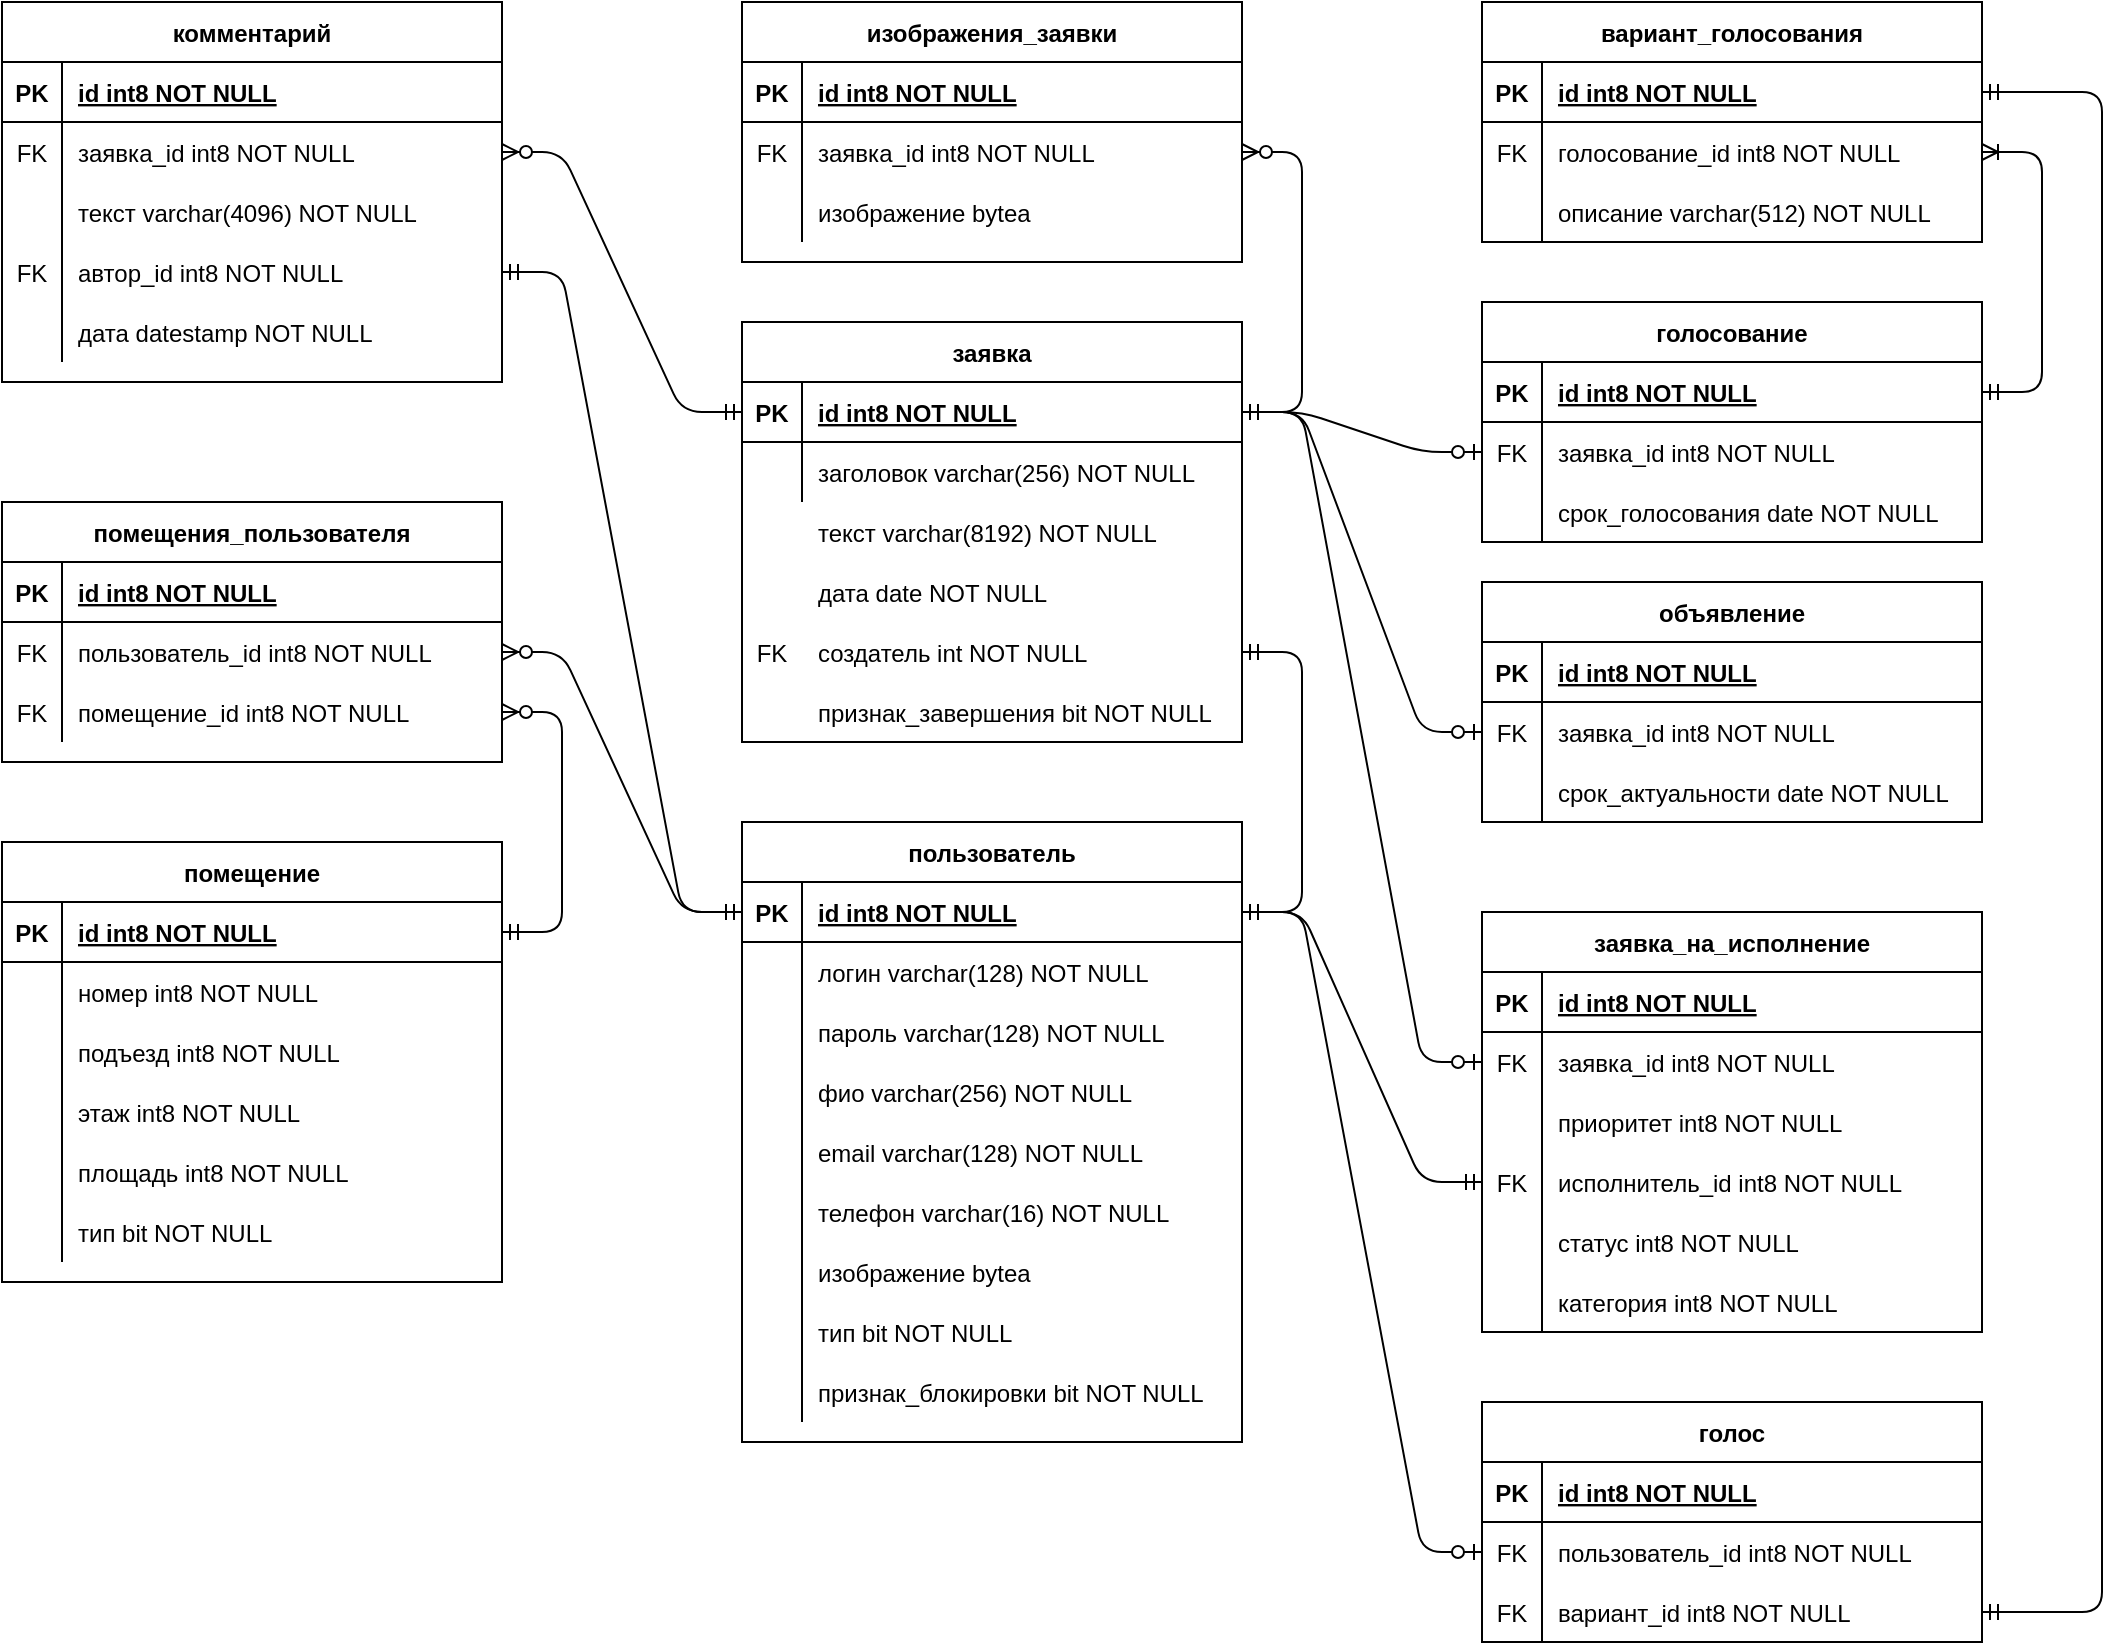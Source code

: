 <mxfile version="15.6.2" type="device"><diagram id="R2lEEEUBdFMjLlhIrx00" name="Page-1"><mxGraphModel dx="2333" dy="767" grid="1" gridSize="10" guides="1" tooltips="1" connect="1" arrows="1" fold="1" page="1" pageScale="1" pageWidth="850" pageHeight="1100" math="0" shadow="0" extFonts="Permanent Marker^https://fonts.googleapis.com/css?family=Permanent+Marker"><root><mxCell id="0"/><mxCell id="1" parent="0"/><mxCell id="8ZTCsH6urxIoF9FmZI5w-26" value="пользователь" style="shape=table;startSize=30;container=1;collapsible=1;childLayout=tableLayout;fixedRows=1;rowLines=0;fontStyle=1;align=center;resizeLast=1;" vertex="1" parent="1"><mxGeometry x="-430" y="450" width="250" height="310" as="geometry"/></mxCell><mxCell id="8ZTCsH6urxIoF9FmZI5w-27" value="" style="shape=partialRectangle;collapsible=0;dropTarget=0;pointerEvents=0;fillColor=none;points=[[0,0.5],[1,0.5]];portConstraint=eastwest;top=0;left=0;right=0;bottom=1;" vertex="1" parent="8ZTCsH6urxIoF9FmZI5w-26"><mxGeometry y="30" width="250" height="30" as="geometry"/></mxCell><mxCell id="8ZTCsH6urxIoF9FmZI5w-28" value="PK" style="shape=partialRectangle;overflow=hidden;connectable=0;fillColor=none;top=0;left=0;bottom=0;right=0;fontStyle=1;" vertex="1" parent="8ZTCsH6urxIoF9FmZI5w-27"><mxGeometry width="30" height="30" as="geometry"><mxRectangle width="30" height="30" as="alternateBounds"/></mxGeometry></mxCell><mxCell id="8ZTCsH6urxIoF9FmZI5w-29" value="id int8 NOT NULL " style="shape=partialRectangle;overflow=hidden;connectable=0;fillColor=none;top=0;left=0;bottom=0;right=0;align=left;spacingLeft=6;fontStyle=5;" vertex="1" parent="8ZTCsH6urxIoF9FmZI5w-27"><mxGeometry x="30" width="220" height="30" as="geometry"><mxRectangle width="220" height="30" as="alternateBounds"/></mxGeometry></mxCell><mxCell id="8ZTCsH6urxIoF9FmZI5w-30" value="" style="shape=partialRectangle;collapsible=0;dropTarget=0;pointerEvents=0;fillColor=none;points=[[0,0.5],[1,0.5]];portConstraint=eastwest;top=0;left=0;right=0;bottom=0;" vertex="1" parent="8ZTCsH6urxIoF9FmZI5w-26"><mxGeometry y="60" width="250" height="30" as="geometry"/></mxCell><mxCell id="8ZTCsH6urxIoF9FmZI5w-31" value="" style="shape=partialRectangle;overflow=hidden;connectable=0;fillColor=none;top=0;left=0;bottom=0;right=0;" vertex="1" parent="8ZTCsH6urxIoF9FmZI5w-30"><mxGeometry width="30" height="30" as="geometry"><mxRectangle width="30" height="30" as="alternateBounds"/></mxGeometry></mxCell><mxCell id="8ZTCsH6urxIoF9FmZI5w-32" value="логин varchar(128) NOT NULL" style="shape=partialRectangle;overflow=hidden;connectable=0;fillColor=none;top=0;left=0;bottom=0;right=0;align=left;spacingLeft=6;" vertex="1" parent="8ZTCsH6urxIoF9FmZI5w-30"><mxGeometry x="30" width="220" height="30" as="geometry"><mxRectangle width="220" height="30" as="alternateBounds"/></mxGeometry></mxCell><mxCell id="8ZTCsH6urxIoF9FmZI5w-114" value="" style="shape=partialRectangle;collapsible=0;dropTarget=0;pointerEvents=0;fillColor=none;points=[[0,0.5],[1,0.5]];portConstraint=eastwest;top=0;left=0;right=0;bottom=0;" vertex="1" parent="8ZTCsH6urxIoF9FmZI5w-26"><mxGeometry y="90" width="250" height="30" as="geometry"/></mxCell><mxCell id="8ZTCsH6urxIoF9FmZI5w-115" value="" style="shape=partialRectangle;overflow=hidden;connectable=0;fillColor=none;top=0;left=0;bottom=0;right=0;" vertex="1" parent="8ZTCsH6urxIoF9FmZI5w-114"><mxGeometry width="30" height="30" as="geometry"><mxRectangle width="30" height="30" as="alternateBounds"/></mxGeometry></mxCell><mxCell id="8ZTCsH6urxIoF9FmZI5w-116" value="пароль varchar(128) NOT NULL" style="shape=partialRectangle;overflow=hidden;connectable=0;fillColor=none;top=0;left=0;bottom=0;right=0;align=left;spacingLeft=6;" vertex="1" parent="8ZTCsH6urxIoF9FmZI5w-114"><mxGeometry x="30" width="220" height="30" as="geometry"><mxRectangle width="220" height="30" as="alternateBounds"/></mxGeometry></mxCell><mxCell id="8ZTCsH6urxIoF9FmZI5w-117" value="" style="shape=partialRectangle;collapsible=0;dropTarget=0;pointerEvents=0;fillColor=none;points=[[0,0.5],[1,0.5]];portConstraint=eastwest;top=0;left=0;right=0;bottom=0;" vertex="1" parent="8ZTCsH6urxIoF9FmZI5w-26"><mxGeometry y="120" width="250" height="30" as="geometry"/></mxCell><mxCell id="8ZTCsH6urxIoF9FmZI5w-118" value="" style="shape=partialRectangle;overflow=hidden;connectable=0;fillColor=none;top=0;left=0;bottom=0;right=0;" vertex="1" parent="8ZTCsH6urxIoF9FmZI5w-117"><mxGeometry width="30" height="30" as="geometry"><mxRectangle width="30" height="30" as="alternateBounds"/></mxGeometry></mxCell><mxCell id="8ZTCsH6urxIoF9FmZI5w-119" value="фио varchar(256) NOT NULL" style="shape=partialRectangle;overflow=hidden;connectable=0;fillColor=none;top=0;left=0;bottom=0;right=0;align=left;spacingLeft=6;" vertex="1" parent="8ZTCsH6urxIoF9FmZI5w-117"><mxGeometry x="30" width="220" height="30" as="geometry"><mxRectangle width="220" height="30" as="alternateBounds"/></mxGeometry></mxCell><mxCell id="8ZTCsH6urxIoF9FmZI5w-120" value="" style="shape=partialRectangle;collapsible=0;dropTarget=0;pointerEvents=0;fillColor=none;points=[[0,0.5],[1,0.5]];portConstraint=eastwest;top=0;left=0;right=0;bottom=0;" vertex="1" parent="8ZTCsH6urxIoF9FmZI5w-26"><mxGeometry y="150" width="250" height="30" as="geometry"/></mxCell><mxCell id="8ZTCsH6urxIoF9FmZI5w-121" value="" style="shape=partialRectangle;overflow=hidden;connectable=0;fillColor=none;top=0;left=0;bottom=0;right=0;" vertex="1" parent="8ZTCsH6urxIoF9FmZI5w-120"><mxGeometry width="30" height="30" as="geometry"><mxRectangle width="30" height="30" as="alternateBounds"/></mxGeometry></mxCell><mxCell id="8ZTCsH6urxIoF9FmZI5w-122" value="email varchar(128) NOT NULL" style="shape=partialRectangle;overflow=hidden;connectable=0;fillColor=none;top=0;left=0;bottom=0;right=0;align=left;spacingLeft=6;" vertex="1" parent="8ZTCsH6urxIoF9FmZI5w-120"><mxGeometry x="30" width="220" height="30" as="geometry"><mxRectangle width="220" height="30" as="alternateBounds"/></mxGeometry></mxCell><mxCell id="8ZTCsH6urxIoF9FmZI5w-123" value="" style="shape=partialRectangle;collapsible=0;dropTarget=0;pointerEvents=0;fillColor=none;points=[[0,0.5],[1,0.5]];portConstraint=eastwest;top=0;left=0;right=0;bottom=0;" vertex="1" parent="8ZTCsH6urxIoF9FmZI5w-26"><mxGeometry y="180" width="250" height="30" as="geometry"/></mxCell><mxCell id="8ZTCsH6urxIoF9FmZI5w-124" value="" style="shape=partialRectangle;overflow=hidden;connectable=0;fillColor=none;top=0;left=0;bottom=0;right=0;" vertex="1" parent="8ZTCsH6urxIoF9FmZI5w-123"><mxGeometry width="30" height="30" as="geometry"><mxRectangle width="30" height="30" as="alternateBounds"/></mxGeometry></mxCell><mxCell id="8ZTCsH6urxIoF9FmZI5w-125" value="телефон varchar(16) NOT NULL" style="shape=partialRectangle;overflow=hidden;connectable=0;fillColor=none;top=0;left=0;bottom=0;right=0;align=left;spacingLeft=6;" vertex="1" parent="8ZTCsH6urxIoF9FmZI5w-123"><mxGeometry x="30" width="220" height="30" as="geometry"><mxRectangle width="220" height="30" as="alternateBounds"/></mxGeometry></mxCell><mxCell id="8ZTCsH6urxIoF9FmZI5w-126" value="" style="shape=partialRectangle;collapsible=0;dropTarget=0;pointerEvents=0;fillColor=none;points=[[0,0.5],[1,0.5]];portConstraint=eastwest;top=0;left=0;right=0;bottom=0;" vertex="1" parent="8ZTCsH6urxIoF9FmZI5w-26"><mxGeometry y="210" width="250" height="30" as="geometry"/></mxCell><mxCell id="8ZTCsH6urxIoF9FmZI5w-127" value="" style="shape=partialRectangle;overflow=hidden;connectable=0;fillColor=none;top=0;left=0;bottom=0;right=0;" vertex="1" parent="8ZTCsH6urxIoF9FmZI5w-126"><mxGeometry width="30" height="30" as="geometry"><mxRectangle width="30" height="30" as="alternateBounds"/></mxGeometry></mxCell><mxCell id="8ZTCsH6urxIoF9FmZI5w-128" value="изображение bytea" style="shape=partialRectangle;overflow=hidden;connectable=0;fillColor=none;top=0;left=0;bottom=0;right=0;align=left;spacingLeft=6;" vertex="1" parent="8ZTCsH6urxIoF9FmZI5w-126"><mxGeometry x="30" width="220" height="30" as="geometry"><mxRectangle width="220" height="30" as="alternateBounds"/></mxGeometry></mxCell><mxCell id="8ZTCsH6urxIoF9FmZI5w-129" value="" style="shape=partialRectangle;collapsible=0;dropTarget=0;pointerEvents=0;fillColor=none;points=[[0,0.5],[1,0.5]];portConstraint=eastwest;top=0;left=0;right=0;bottom=0;" vertex="1" parent="8ZTCsH6urxIoF9FmZI5w-26"><mxGeometry y="240" width="250" height="30" as="geometry"/></mxCell><mxCell id="8ZTCsH6urxIoF9FmZI5w-130" value="" style="shape=partialRectangle;overflow=hidden;connectable=0;fillColor=none;top=0;left=0;bottom=0;right=0;" vertex="1" parent="8ZTCsH6urxIoF9FmZI5w-129"><mxGeometry width="30" height="30" as="geometry"><mxRectangle width="30" height="30" as="alternateBounds"/></mxGeometry></mxCell><mxCell id="8ZTCsH6urxIoF9FmZI5w-131" value="тип bit NOT NULL" style="shape=partialRectangle;overflow=hidden;connectable=0;fillColor=none;top=0;left=0;bottom=0;right=0;align=left;spacingLeft=6;" vertex="1" parent="8ZTCsH6urxIoF9FmZI5w-129"><mxGeometry x="30" width="220" height="30" as="geometry"><mxRectangle width="220" height="30" as="alternateBounds"/></mxGeometry></mxCell><mxCell id="8ZTCsH6urxIoF9FmZI5w-132" value="" style="shape=partialRectangle;collapsible=0;dropTarget=0;pointerEvents=0;fillColor=none;points=[[0,0.5],[1,0.5]];portConstraint=eastwest;top=0;left=0;right=0;bottom=0;" vertex="1" parent="8ZTCsH6urxIoF9FmZI5w-26"><mxGeometry y="270" width="250" height="30" as="geometry"/></mxCell><mxCell id="8ZTCsH6urxIoF9FmZI5w-133" value="" style="shape=partialRectangle;overflow=hidden;connectable=0;fillColor=none;top=0;left=0;bottom=0;right=0;" vertex="1" parent="8ZTCsH6urxIoF9FmZI5w-132"><mxGeometry width="30" height="30" as="geometry"><mxRectangle width="30" height="30" as="alternateBounds"/></mxGeometry></mxCell><mxCell id="8ZTCsH6urxIoF9FmZI5w-134" value="признак_блокировки bit NOT NULL" style="shape=partialRectangle;overflow=hidden;connectable=0;fillColor=none;top=0;left=0;bottom=0;right=0;align=left;spacingLeft=6;" vertex="1" parent="8ZTCsH6urxIoF9FmZI5w-132"><mxGeometry x="30" width="220" height="30" as="geometry"><mxRectangle width="220" height="30" as="alternateBounds"/></mxGeometry></mxCell><mxCell id="8ZTCsH6urxIoF9FmZI5w-68" value="помещение" style="shape=table;startSize=30;container=1;collapsible=1;childLayout=tableLayout;fixedRows=1;rowLines=0;fontStyle=1;align=center;resizeLast=1;" vertex="1" parent="1"><mxGeometry x="-800" y="460" width="250" height="220" as="geometry"/></mxCell><mxCell id="8ZTCsH6urxIoF9FmZI5w-69" value="" style="shape=partialRectangle;collapsible=0;dropTarget=0;pointerEvents=0;fillColor=none;points=[[0,0.5],[1,0.5]];portConstraint=eastwest;top=0;left=0;right=0;bottom=1;" vertex="1" parent="8ZTCsH6urxIoF9FmZI5w-68"><mxGeometry y="30" width="250" height="30" as="geometry"/></mxCell><mxCell id="8ZTCsH6urxIoF9FmZI5w-70" value="PK" style="shape=partialRectangle;overflow=hidden;connectable=0;fillColor=none;top=0;left=0;bottom=0;right=0;fontStyle=1;" vertex="1" parent="8ZTCsH6urxIoF9FmZI5w-69"><mxGeometry width="30" height="30" as="geometry"><mxRectangle width="30" height="30" as="alternateBounds"/></mxGeometry></mxCell><mxCell id="8ZTCsH6urxIoF9FmZI5w-71" value="id int8 NOT NULL " style="shape=partialRectangle;overflow=hidden;connectable=0;fillColor=none;top=0;left=0;bottom=0;right=0;align=left;spacingLeft=6;fontStyle=5;" vertex="1" parent="8ZTCsH6urxIoF9FmZI5w-69"><mxGeometry x="30" width="220" height="30" as="geometry"><mxRectangle width="220" height="30" as="alternateBounds"/></mxGeometry></mxCell><mxCell id="8ZTCsH6urxIoF9FmZI5w-155" value="" style="shape=partialRectangle;collapsible=0;dropTarget=0;pointerEvents=0;fillColor=none;points=[[0,0.5],[1,0.5]];portConstraint=eastwest;top=0;left=0;right=0;bottom=0;" vertex="1" parent="8ZTCsH6urxIoF9FmZI5w-68"><mxGeometry y="60" width="250" height="30" as="geometry"/></mxCell><mxCell id="8ZTCsH6urxIoF9FmZI5w-156" value="" style="shape=partialRectangle;overflow=hidden;connectable=0;fillColor=none;top=0;left=0;bottom=0;right=0;" vertex="1" parent="8ZTCsH6urxIoF9FmZI5w-155"><mxGeometry width="30" height="30" as="geometry"><mxRectangle width="30" height="30" as="alternateBounds"/></mxGeometry></mxCell><mxCell id="8ZTCsH6urxIoF9FmZI5w-157" value="номер int8 NOT NULL" style="shape=partialRectangle;overflow=hidden;connectable=0;fillColor=none;top=0;left=0;bottom=0;right=0;align=left;spacingLeft=6;" vertex="1" parent="8ZTCsH6urxIoF9FmZI5w-155"><mxGeometry x="30" width="220" height="30" as="geometry"><mxRectangle width="220" height="30" as="alternateBounds"/></mxGeometry></mxCell><mxCell id="8ZTCsH6urxIoF9FmZI5w-158" value="" style="shape=partialRectangle;collapsible=0;dropTarget=0;pointerEvents=0;fillColor=none;points=[[0,0.5],[1,0.5]];portConstraint=eastwest;top=0;left=0;right=0;bottom=0;" vertex="1" parent="8ZTCsH6urxIoF9FmZI5w-68"><mxGeometry y="90" width="250" height="30" as="geometry"/></mxCell><mxCell id="8ZTCsH6urxIoF9FmZI5w-159" value="" style="shape=partialRectangle;overflow=hidden;connectable=0;fillColor=none;top=0;left=0;bottom=0;right=0;" vertex="1" parent="8ZTCsH6urxIoF9FmZI5w-158"><mxGeometry width="30" height="30" as="geometry"><mxRectangle width="30" height="30" as="alternateBounds"/></mxGeometry></mxCell><mxCell id="8ZTCsH6urxIoF9FmZI5w-160" value="подъезд int8 NOT NULL" style="shape=partialRectangle;overflow=hidden;connectable=0;fillColor=none;top=0;left=0;bottom=0;right=0;align=left;spacingLeft=6;" vertex="1" parent="8ZTCsH6urxIoF9FmZI5w-158"><mxGeometry x="30" width="220" height="30" as="geometry"><mxRectangle width="220" height="30" as="alternateBounds"/></mxGeometry></mxCell><mxCell id="8ZTCsH6urxIoF9FmZI5w-161" value="" style="shape=partialRectangle;collapsible=0;dropTarget=0;pointerEvents=0;fillColor=none;points=[[0,0.5],[1,0.5]];portConstraint=eastwest;top=0;left=0;right=0;bottom=0;" vertex="1" parent="8ZTCsH6urxIoF9FmZI5w-68"><mxGeometry y="120" width="250" height="30" as="geometry"/></mxCell><mxCell id="8ZTCsH6urxIoF9FmZI5w-162" value="" style="shape=partialRectangle;overflow=hidden;connectable=0;fillColor=none;top=0;left=0;bottom=0;right=0;" vertex="1" parent="8ZTCsH6urxIoF9FmZI5w-161"><mxGeometry width="30" height="30" as="geometry"><mxRectangle width="30" height="30" as="alternateBounds"/></mxGeometry></mxCell><mxCell id="8ZTCsH6urxIoF9FmZI5w-163" value="этаж int8 NOT NULL" style="shape=partialRectangle;overflow=hidden;connectable=0;fillColor=none;top=0;left=0;bottom=0;right=0;align=left;spacingLeft=6;" vertex="1" parent="8ZTCsH6urxIoF9FmZI5w-161"><mxGeometry x="30" width="220" height="30" as="geometry"><mxRectangle width="220" height="30" as="alternateBounds"/></mxGeometry></mxCell><mxCell id="8ZTCsH6urxIoF9FmZI5w-164" value="" style="shape=partialRectangle;collapsible=0;dropTarget=0;pointerEvents=0;fillColor=none;points=[[0,0.5],[1,0.5]];portConstraint=eastwest;top=0;left=0;right=0;bottom=0;" vertex="1" parent="8ZTCsH6urxIoF9FmZI5w-68"><mxGeometry y="150" width="250" height="30" as="geometry"/></mxCell><mxCell id="8ZTCsH6urxIoF9FmZI5w-165" value="" style="shape=partialRectangle;overflow=hidden;connectable=0;fillColor=none;top=0;left=0;bottom=0;right=0;" vertex="1" parent="8ZTCsH6urxIoF9FmZI5w-164"><mxGeometry width="30" height="30" as="geometry"><mxRectangle width="30" height="30" as="alternateBounds"/></mxGeometry></mxCell><mxCell id="8ZTCsH6urxIoF9FmZI5w-166" value="площадь int8 NOT NULL" style="shape=partialRectangle;overflow=hidden;connectable=0;fillColor=none;top=0;left=0;bottom=0;right=0;align=left;spacingLeft=6;" vertex="1" parent="8ZTCsH6urxIoF9FmZI5w-164"><mxGeometry x="30" width="220" height="30" as="geometry"><mxRectangle width="220" height="30" as="alternateBounds"/></mxGeometry></mxCell><mxCell id="8ZTCsH6urxIoF9FmZI5w-167" value="" style="shape=partialRectangle;collapsible=0;dropTarget=0;pointerEvents=0;fillColor=none;points=[[0,0.5],[1,0.5]];portConstraint=eastwest;top=0;left=0;right=0;bottom=0;" vertex="1" parent="8ZTCsH6urxIoF9FmZI5w-68"><mxGeometry y="180" width="250" height="30" as="geometry"/></mxCell><mxCell id="8ZTCsH6urxIoF9FmZI5w-168" value="" style="shape=partialRectangle;overflow=hidden;connectable=0;fillColor=none;top=0;left=0;bottom=0;right=0;" vertex="1" parent="8ZTCsH6urxIoF9FmZI5w-167"><mxGeometry width="30" height="30" as="geometry"><mxRectangle width="30" height="30" as="alternateBounds"/></mxGeometry></mxCell><mxCell id="8ZTCsH6urxIoF9FmZI5w-169" value="тип bit NOT NULL" style="shape=partialRectangle;overflow=hidden;connectable=0;fillColor=none;top=0;left=0;bottom=0;right=0;align=left;spacingLeft=6;" vertex="1" parent="8ZTCsH6urxIoF9FmZI5w-167"><mxGeometry x="30" width="220" height="30" as="geometry"><mxRectangle width="220" height="30" as="alternateBounds"/></mxGeometry></mxCell><mxCell id="8ZTCsH6urxIoF9FmZI5w-198" value="изображения_заявки" style="shape=table;startSize=30;container=1;collapsible=1;childLayout=tableLayout;fixedRows=1;rowLines=0;fontStyle=1;align=center;resizeLast=1;" vertex="1" parent="1"><mxGeometry x="-430" y="40" width="250" height="130" as="geometry"/></mxCell><mxCell id="8ZTCsH6urxIoF9FmZI5w-199" value="" style="shape=partialRectangle;collapsible=0;dropTarget=0;pointerEvents=0;fillColor=none;points=[[0,0.5],[1,0.5]];portConstraint=eastwest;top=0;left=0;right=0;bottom=1;" vertex="1" parent="8ZTCsH6urxIoF9FmZI5w-198"><mxGeometry y="30" width="250" height="30" as="geometry"/></mxCell><mxCell id="8ZTCsH6urxIoF9FmZI5w-200" value="PK" style="shape=partialRectangle;overflow=hidden;connectable=0;fillColor=none;top=0;left=0;bottom=0;right=0;fontStyle=1;" vertex="1" parent="8ZTCsH6urxIoF9FmZI5w-199"><mxGeometry width="30" height="30" as="geometry"><mxRectangle width="30" height="30" as="alternateBounds"/></mxGeometry></mxCell><mxCell id="8ZTCsH6urxIoF9FmZI5w-201" value="id int8 NOT NULL " style="shape=partialRectangle;overflow=hidden;connectable=0;fillColor=none;top=0;left=0;bottom=0;right=0;align=left;spacingLeft=6;fontStyle=5;" vertex="1" parent="8ZTCsH6urxIoF9FmZI5w-199"><mxGeometry x="30" width="220" height="30" as="geometry"><mxRectangle width="220" height="30" as="alternateBounds"/></mxGeometry></mxCell><mxCell id="8ZTCsH6urxIoF9FmZI5w-205" value="" style="shape=partialRectangle;collapsible=0;dropTarget=0;pointerEvents=0;fillColor=none;points=[[0,0.5],[1,0.5]];portConstraint=eastwest;top=0;left=0;right=0;bottom=0;" vertex="1" parent="8ZTCsH6urxIoF9FmZI5w-198"><mxGeometry y="60" width="250" height="30" as="geometry"/></mxCell><mxCell id="8ZTCsH6urxIoF9FmZI5w-206" value="FK" style="shape=partialRectangle;overflow=hidden;connectable=0;fillColor=none;top=0;left=0;bottom=0;right=0;" vertex="1" parent="8ZTCsH6urxIoF9FmZI5w-205"><mxGeometry width="30" height="30" as="geometry"><mxRectangle width="30" height="30" as="alternateBounds"/></mxGeometry></mxCell><mxCell id="8ZTCsH6urxIoF9FmZI5w-207" value="заявка_id int8 NOT NULL" style="shape=partialRectangle;overflow=hidden;connectable=0;fillColor=none;top=0;left=0;bottom=0;right=0;align=left;spacingLeft=6;" vertex="1" parent="8ZTCsH6urxIoF9FmZI5w-205"><mxGeometry x="30" width="220" height="30" as="geometry"><mxRectangle width="220" height="30" as="alternateBounds"/></mxGeometry></mxCell><mxCell id="8ZTCsH6urxIoF9FmZI5w-202" value="" style="shape=partialRectangle;collapsible=0;dropTarget=0;pointerEvents=0;fillColor=none;points=[[0,0.5],[1,0.5]];portConstraint=eastwest;top=0;left=0;right=0;bottom=0;" vertex="1" parent="8ZTCsH6urxIoF9FmZI5w-198"><mxGeometry y="90" width="250" height="30" as="geometry"/></mxCell><mxCell id="8ZTCsH6urxIoF9FmZI5w-203" value="" style="shape=partialRectangle;overflow=hidden;connectable=0;fillColor=none;top=0;left=0;bottom=0;right=0;" vertex="1" parent="8ZTCsH6urxIoF9FmZI5w-202"><mxGeometry width="30" height="30" as="geometry"><mxRectangle width="30" height="30" as="alternateBounds"/></mxGeometry></mxCell><mxCell id="8ZTCsH6urxIoF9FmZI5w-204" value="изображение bytea" style="shape=partialRectangle;overflow=hidden;connectable=0;fillColor=none;top=0;left=0;bottom=0;right=0;align=left;spacingLeft=6;" vertex="1" parent="8ZTCsH6urxIoF9FmZI5w-202"><mxGeometry x="30" width="220" height="30" as="geometry"><mxRectangle width="220" height="30" as="alternateBounds"/></mxGeometry></mxCell><mxCell id="8ZTCsH6urxIoF9FmZI5w-238" value="" style="group" vertex="1" connectable="0" parent="1"><mxGeometry x="-800" y="290" width="250" height="130" as="geometry"/></mxCell><mxCell id="8ZTCsH6urxIoF9FmZI5w-61" value="помещения_пользователя" style="shape=table;startSize=30;container=1;collapsible=1;childLayout=tableLayout;fixedRows=1;rowLines=0;fontStyle=1;align=center;resizeLast=1;" vertex="1" parent="8ZTCsH6urxIoF9FmZI5w-238"><mxGeometry width="250" height="130" as="geometry"/></mxCell><mxCell id="8ZTCsH6urxIoF9FmZI5w-62" value="" style="shape=partialRectangle;collapsible=0;dropTarget=0;pointerEvents=0;fillColor=none;points=[[0,0.5],[1,0.5]];portConstraint=eastwest;top=0;left=0;right=0;bottom=1;" vertex="1" parent="8ZTCsH6urxIoF9FmZI5w-61"><mxGeometry y="30" width="250" height="30" as="geometry"/></mxCell><mxCell id="8ZTCsH6urxIoF9FmZI5w-63" value="PK" style="shape=partialRectangle;overflow=hidden;connectable=0;fillColor=none;top=0;left=0;bottom=0;right=0;fontStyle=1;" vertex="1" parent="8ZTCsH6urxIoF9FmZI5w-62"><mxGeometry width="30" height="30" as="geometry"><mxRectangle width="30" height="30" as="alternateBounds"/></mxGeometry></mxCell><mxCell id="8ZTCsH6urxIoF9FmZI5w-64" value="id int8 NOT NULL " style="shape=partialRectangle;overflow=hidden;connectable=0;fillColor=none;top=0;left=0;bottom=0;right=0;align=left;spacingLeft=6;fontStyle=5;" vertex="1" parent="8ZTCsH6urxIoF9FmZI5w-62"><mxGeometry x="30" width="220" height="30" as="geometry"><mxRectangle width="220" height="30" as="alternateBounds"/></mxGeometry></mxCell><mxCell id="8ZTCsH6urxIoF9FmZI5w-209" value="" style="shape=partialRectangle;collapsible=0;dropTarget=0;pointerEvents=0;fillColor=none;points=[[0,0.5],[1,0.5]];portConstraint=eastwest;top=0;left=0;right=0;bottom=0;" vertex="1" parent="8ZTCsH6urxIoF9FmZI5w-61"><mxGeometry y="60" width="250" height="30" as="geometry"/></mxCell><mxCell id="8ZTCsH6urxIoF9FmZI5w-210" value="" style="shape=partialRectangle;overflow=hidden;connectable=0;fillColor=none;top=0;left=0;bottom=0;right=0;" vertex="1" parent="8ZTCsH6urxIoF9FmZI5w-209"><mxGeometry width="30" height="30" as="geometry"><mxRectangle width="30" height="30" as="alternateBounds"/></mxGeometry></mxCell><mxCell id="8ZTCsH6urxIoF9FmZI5w-211" value="пользователь_id int8 NOT NULL" style="shape=partialRectangle;overflow=hidden;connectable=0;fillColor=none;top=0;left=0;bottom=0;right=0;align=left;spacingLeft=6;" vertex="1" parent="8ZTCsH6urxIoF9FmZI5w-209"><mxGeometry x="30" width="220" height="30" as="geometry"><mxRectangle width="220" height="30" as="alternateBounds"/></mxGeometry></mxCell><mxCell id="8ZTCsH6urxIoF9FmZI5w-65" value="" style="shape=partialRectangle;collapsible=0;dropTarget=0;pointerEvents=0;fillColor=none;points=[[0,0.5],[1,0.5]];portConstraint=eastwest;top=0;left=0;right=0;bottom=0;" vertex="1" parent="8ZTCsH6urxIoF9FmZI5w-61"><mxGeometry y="90" width="250" height="30" as="geometry"/></mxCell><mxCell id="8ZTCsH6urxIoF9FmZI5w-66" value="" style="shape=partialRectangle;overflow=hidden;connectable=0;fillColor=none;top=0;left=0;bottom=0;right=0;" vertex="1" parent="8ZTCsH6urxIoF9FmZI5w-65"><mxGeometry width="30" height="30" as="geometry"><mxRectangle width="30" height="30" as="alternateBounds"/></mxGeometry></mxCell><mxCell id="8ZTCsH6urxIoF9FmZI5w-67" value="помещение_id int8 NOT NULL" style="shape=partialRectangle;overflow=hidden;connectable=0;fillColor=none;top=0;left=0;bottom=0;right=0;align=left;spacingLeft=6;" vertex="1" parent="8ZTCsH6urxIoF9FmZI5w-65"><mxGeometry x="30" width="220" height="30" as="geometry"><mxRectangle width="220" height="30" as="alternateBounds"/></mxGeometry></mxCell><mxCell id="8ZTCsH6urxIoF9FmZI5w-226" value="FK" style="shape=partialRectangle;overflow=hidden;connectable=0;fillColor=none;top=0;left=0;bottom=0;right=0;fontStyle=0;" vertex="1" parent="8ZTCsH6urxIoF9FmZI5w-238"><mxGeometry y="60" width="30" height="30" as="geometry"><mxRectangle width="30" height="30" as="alternateBounds"/></mxGeometry></mxCell><mxCell id="8ZTCsH6urxIoF9FmZI5w-227" value="FK" style="shape=partialRectangle;overflow=hidden;connectable=0;fillColor=none;top=0;left=0;bottom=0;right=0;fontStyle=0;" vertex="1" parent="8ZTCsH6urxIoF9FmZI5w-238"><mxGeometry y="90" width="30" height="30" as="geometry"><mxRectangle width="30" height="30" as="alternateBounds"/></mxGeometry></mxCell><mxCell id="8ZTCsH6urxIoF9FmZI5w-241" value="" style="edgeStyle=entityRelationEdgeStyle;fontSize=12;html=1;endArrow=ERzeroToMany;startArrow=ERmandOne;rounded=1;" edge="1" parent="1" source="8ZTCsH6urxIoF9FmZI5w-6" target="8ZTCsH6urxIoF9FmZI5w-205"><mxGeometry width="100" height="100" relative="1" as="geometry"><mxPoint x="70" y="450" as="sourcePoint"/><mxPoint x="170" y="350" as="targetPoint"/></mxGeometry></mxCell><mxCell id="8ZTCsH6urxIoF9FmZI5w-253" value="" style="edgeStyle=entityRelationEdgeStyle;fontSize=12;html=1;endArrow=ERzeroToOne;startArrow=ERmandOne;rounded=1;exitX=1;exitY=0.5;exitDx=0;exitDy=0;" edge="1" parent="1" source="8ZTCsH6urxIoF9FmZI5w-6" target="8ZTCsH6urxIoF9FmZI5w-111"><mxGeometry width="100" height="100" relative="1" as="geometry"><mxPoint x="330" y="450" as="sourcePoint"/><mxPoint x="440" y="230" as="targetPoint"/></mxGeometry></mxCell><mxCell id="8ZTCsH6urxIoF9FmZI5w-254" value="" style="edgeStyle=entityRelationEdgeStyle;fontSize=12;html=1;endArrow=ERmandOne;startArrow=ERmandOne;rounded=1;" edge="1" parent="1" source="8ZTCsH6urxIoF9FmZI5w-27" target="8ZTCsH6urxIoF9FmZI5w-270"><mxGeometry width="100" height="100" relative="1" as="geometry"><mxPoint x="-80" y="580" as="sourcePoint"/><mxPoint x="-10" y="290" as="targetPoint"/></mxGeometry></mxCell><mxCell id="8ZTCsH6urxIoF9FmZI5w-255" value="" style="edgeStyle=entityRelationEdgeStyle;fontSize=12;html=1;endArrow=ERmandOne;startArrow=ERmandOne;rounded=1;" edge="1" parent="1" source="8ZTCsH6urxIoF9FmZI5w-27" target="8ZTCsH6urxIoF9FmZI5w-96"><mxGeometry width="100" height="100" relative="1" as="geometry"><mxPoint x="20" y="600" as="sourcePoint"/><mxPoint x="430" y="300" as="targetPoint"/></mxGeometry></mxCell><mxCell id="8ZTCsH6urxIoF9FmZI5w-256" value="" style="edgeStyle=entityRelationEdgeStyle;fontSize=12;html=1;endArrow=ERzeroToMany;startArrow=ERmandOne;rounded=1;" edge="1" parent="1" source="8ZTCsH6urxIoF9FmZI5w-6" target="8ZTCsH6urxIoF9FmZI5w-176"><mxGeometry width="100" height="100" relative="1" as="geometry"><mxPoint x="530" y="400" as="sourcePoint"/><mxPoint x="630" y="300" as="targetPoint"/></mxGeometry></mxCell><mxCell id="8ZTCsH6urxIoF9FmZI5w-257" value="" style="edgeStyle=entityRelationEdgeStyle;fontSize=12;html=1;endArrow=ERmandOne;startArrow=ERmandOne;rounded=1;" edge="1" parent="1" source="8ZTCsH6urxIoF9FmZI5w-27" target="8ZTCsH6urxIoF9FmZI5w-170"><mxGeometry width="100" height="100" relative="1" as="geometry"><mxPoint x="250" y="480" as="sourcePoint"/><mxPoint x="350" y="380" as="targetPoint"/></mxGeometry></mxCell><mxCell id="8ZTCsH6urxIoF9FmZI5w-263" value="" style="group" vertex="1" connectable="0" parent="1"><mxGeometry x="-740" y="40" width="250" height="190" as="geometry"/></mxCell><mxCell id="8ZTCsH6urxIoF9FmZI5w-19" value="комментарий" style="shape=table;startSize=30;container=1;collapsible=1;childLayout=tableLayout;fixedRows=1;rowLines=0;fontStyle=1;align=center;resizeLast=1;" vertex="1" parent="8ZTCsH6urxIoF9FmZI5w-263"><mxGeometry x="-60" width="250" height="190" as="geometry"/></mxCell><mxCell id="8ZTCsH6urxIoF9FmZI5w-20" value="" style="shape=partialRectangle;collapsible=0;dropTarget=0;pointerEvents=0;fillColor=none;points=[[0,0.5],[1,0.5]];portConstraint=eastwest;top=0;left=0;right=0;bottom=1;" vertex="1" parent="8ZTCsH6urxIoF9FmZI5w-19"><mxGeometry y="30" width="250" height="30" as="geometry"/></mxCell><mxCell id="8ZTCsH6urxIoF9FmZI5w-21" value="PK" style="shape=partialRectangle;overflow=hidden;connectable=0;fillColor=none;top=0;left=0;bottom=0;right=0;fontStyle=1;" vertex="1" parent="8ZTCsH6urxIoF9FmZI5w-20"><mxGeometry width="30" height="30" as="geometry"><mxRectangle width="30" height="30" as="alternateBounds"/></mxGeometry></mxCell><mxCell id="8ZTCsH6urxIoF9FmZI5w-22" value="id int8 NOT NULL " style="shape=partialRectangle;overflow=hidden;connectable=0;fillColor=none;top=0;left=0;bottom=0;right=0;align=left;spacingLeft=6;fontStyle=5;" vertex="1" parent="8ZTCsH6urxIoF9FmZI5w-20"><mxGeometry x="30" width="220" height="30" as="geometry"><mxRectangle width="220" height="30" as="alternateBounds"/></mxGeometry></mxCell><mxCell id="8ZTCsH6urxIoF9FmZI5w-176" value="" style="shape=partialRectangle;collapsible=0;dropTarget=0;pointerEvents=0;fillColor=none;points=[[0,0.5],[1,0.5]];portConstraint=eastwest;top=0;left=0;right=0;bottom=0;" vertex="1" parent="8ZTCsH6urxIoF9FmZI5w-19"><mxGeometry y="60" width="250" height="30" as="geometry"/></mxCell><mxCell id="8ZTCsH6urxIoF9FmZI5w-177" value="FK" style="shape=partialRectangle;overflow=hidden;connectable=0;fillColor=none;top=0;left=0;bottom=0;right=0;" vertex="1" parent="8ZTCsH6urxIoF9FmZI5w-176"><mxGeometry width="30" height="30" as="geometry"><mxRectangle width="30" height="30" as="alternateBounds"/></mxGeometry></mxCell><mxCell id="8ZTCsH6urxIoF9FmZI5w-178" value="заявка_id int8 NOT NULL" style="shape=partialRectangle;overflow=hidden;connectable=0;fillColor=none;top=0;left=0;bottom=0;right=0;align=left;spacingLeft=6;" vertex="1" parent="8ZTCsH6urxIoF9FmZI5w-176"><mxGeometry x="30" width="220" height="30" as="geometry"><mxRectangle width="220" height="30" as="alternateBounds"/></mxGeometry></mxCell><mxCell id="8ZTCsH6urxIoF9FmZI5w-23" value="" style="shape=partialRectangle;collapsible=0;dropTarget=0;pointerEvents=0;fillColor=none;points=[[0,0.5],[1,0.5]];portConstraint=eastwest;top=0;left=0;right=0;bottom=0;" vertex="1" parent="8ZTCsH6urxIoF9FmZI5w-19"><mxGeometry y="90" width="250" height="30" as="geometry"/></mxCell><mxCell id="8ZTCsH6urxIoF9FmZI5w-24" value="" style="shape=partialRectangle;overflow=hidden;connectable=0;fillColor=none;top=0;left=0;bottom=0;right=0;" vertex="1" parent="8ZTCsH6urxIoF9FmZI5w-23"><mxGeometry width="30" height="30" as="geometry"><mxRectangle width="30" height="30" as="alternateBounds"/></mxGeometry></mxCell><mxCell id="8ZTCsH6urxIoF9FmZI5w-25" value="текст varchar(4096) NOT NULL" style="shape=partialRectangle;overflow=hidden;connectable=0;fillColor=none;top=0;left=0;bottom=0;right=0;align=left;spacingLeft=6;" vertex="1" parent="8ZTCsH6urxIoF9FmZI5w-23"><mxGeometry x="30" width="220" height="30" as="geometry"><mxRectangle width="220" height="30" as="alternateBounds"/></mxGeometry></mxCell><mxCell id="8ZTCsH6urxIoF9FmZI5w-170" value="" style="shape=partialRectangle;collapsible=0;dropTarget=0;pointerEvents=0;fillColor=none;points=[[0,0.5],[1,0.5]];portConstraint=eastwest;top=0;left=0;right=0;bottom=0;" vertex="1" parent="8ZTCsH6urxIoF9FmZI5w-19"><mxGeometry y="120" width="250" height="30" as="geometry"/></mxCell><mxCell id="8ZTCsH6urxIoF9FmZI5w-171" value="FK" style="shape=partialRectangle;overflow=hidden;connectable=0;fillColor=none;top=0;left=0;bottom=0;right=0;" vertex="1" parent="8ZTCsH6urxIoF9FmZI5w-170"><mxGeometry width="30" height="30" as="geometry"><mxRectangle width="30" height="30" as="alternateBounds"/></mxGeometry></mxCell><mxCell id="8ZTCsH6urxIoF9FmZI5w-172" value="автор_id int8 NOT NULL" style="shape=partialRectangle;overflow=hidden;connectable=0;fillColor=none;top=0;left=0;bottom=0;right=0;align=left;spacingLeft=6;" vertex="1" parent="8ZTCsH6urxIoF9FmZI5w-170"><mxGeometry x="30" width="220" height="30" as="geometry"><mxRectangle width="220" height="30" as="alternateBounds"/></mxGeometry></mxCell><mxCell id="8ZTCsH6urxIoF9FmZI5w-173" value="" style="shape=partialRectangle;collapsible=0;dropTarget=0;pointerEvents=0;fillColor=none;points=[[0,0.5],[1,0.5]];portConstraint=eastwest;top=0;left=0;right=0;bottom=0;" vertex="1" parent="8ZTCsH6urxIoF9FmZI5w-19"><mxGeometry y="150" width="250" height="30" as="geometry"/></mxCell><mxCell id="8ZTCsH6urxIoF9FmZI5w-174" value="" style="shape=partialRectangle;overflow=hidden;connectable=0;fillColor=none;top=0;left=0;bottom=0;right=0;" vertex="1" parent="8ZTCsH6urxIoF9FmZI5w-173"><mxGeometry width="30" height="30" as="geometry"><mxRectangle width="30" height="30" as="alternateBounds"/></mxGeometry></mxCell><mxCell id="8ZTCsH6urxIoF9FmZI5w-175" value="дата datestamp NOT NULL" style="shape=partialRectangle;overflow=hidden;connectable=0;fillColor=none;top=0;left=0;bottom=0;right=0;align=left;spacingLeft=6;" vertex="1" parent="8ZTCsH6urxIoF9FmZI5w-173"><mxGeometry x="30" width="220" height="30" as="geometry"><mxRectangle width="220" height="30" as="alternateBounds"/></mxGeometry></mxCell><mxCell id="8ZTCsH6urxIoF9FmZI5w-12" value="заявка_на_исполнение" style="shape=table;startSize=30;container=1;collapsible=1;childLayout=tableLayout;fixedRows=1;rowLines=0;fontStyle=1;align=center;resizeLast=1;" vertex="1" parent="1"><mxGeometry x="-60" y="495" width="250" height="210" as="geometry"/></mxCell><mxCell id="8ZTCsH6urxIoF9FmZI5w-13" value="" style="shape=partialRectangle;collapsible=0;dropTarget=0;pointerEvents=0;fillColor=none;points=[[0,0.5],[1,0.5]];portConstraint=eastwest;top=0;left=0;right=0;bottom=1;" vertex="1" parent="8ZTCsH6urxIoF9FmZI5w-12"><mxGeometry y="30" width="250" height="30" as="geometry"/></mxCell><mxCell id="8ZTCsH6urxIoF9FmZI5w-14" value="PK" style="shape=partialRectangle;overflow=hidden;connectable=0;fillColor=none;top=0;left=0;bottom=0;right=0;fontStyle=1;container=0;" vertex="1" parent="8ZTCsH6urxIoF9FmZI5w-13"><mxGeometry width="30" height="30" as="geometry"><mxRectangle width="30" height="30" as="alternateBounds"/></mxGeometry></mxCell><mxCell id="8ZTCsH6urxIoF9FmZI5w-15" value="id int8 NOT NULL " style="shape=partialRectangle;overflow=hidden;connectable=0;fillColor=none;top=0;left=0;bottom=0;right=0;align=left;spacingLeft=6;fontStyle=5;container=0;" vertex="1" parent="8ZTCsH6urxIoF9FmZI5w-13"><mxGeometry x="30" width="220" height="30" as="geometry"><mxRectangle width="220" height="30" as="alternateBounds"/></mxGeometry></mxCell><mxCell id="8ZTCsH6urxIoF9FmZI5w-111" value="" style="shape=partialRectangle;collapsible=0;dropTarget=0;pointerEvents=0;fillColor=none;points=[[0,0.5],[1,0.5]];portConstraint=eastwest;top=0;left=0;right=0;bottom=0;" vertex="1" parent="8ZTCsH6urxIoF9FmZI5w-12"><mxGeometry y="60" width="250" height="30" as="geometry"/></mxCell><mxCell id="8ZTCsH6urxIoF9FmZI5w-112" value="FK" style="shape=partialRectangle;overflow=hidden;connectable=0;fillColor=none;top=0;left=0;bottom=0;right=0;container=0;" vertex="1" parent="8ZTCsH6urxIoF9FmZI5w-111"><mxGeometry width="30" height="30" as="geometry"><mxRectangle width="30" height="30" as="alternateBounds"/></mxGeometry></mxCell><mxCell id="8ZTCsH6urxIoF9FmZI5w-113" value="заявка_id int8 NOT NULL" style="shape=partialRectangle;overflow=hidden;connectable=0;fillColor=none;top=0;left=0;bottom=0;right=0;align=left;spacingLeft=6;container=0;" vertex="1" parent="8ZTCsH6urxIoF9FmZI5w-111"><mxGeometry x="30" width="220" height="30" as="geometry"><mxRectangle width="220" height="30" as="alternateBounds"/></mxGeometry></mxCell><mxCell id="8ZTCsH6urxIoF9FmZI5w-16" value="" style="shape=partialRectangle;collapsible=0;dropTarget=0;pointerEvents=0;fillColor=none;points=[[0,0.5],[1,0.5]];portConstraint=eastwest;top=0;left=0;right=0;bottom=0;" vertex="1" parent="8ZTCsH6urxIoF9FmZI5w-12"><mxGeometry y="90" width="250" height="30" as="geometry"/></mxCell><mxCell id="8ZTCsH6urxIoF9FmZI5w-17" value="" style="shape=partialRectangle;overflow=hidden;connectable=0;fillColor=none;top=0;left=0;bottom=0;right=0;container=0;" vertex="1" parent="8ZTCsH6urxIoF9FmZI5w-16"><mxGeometry width="30" height="30" as="geometry"><mxRectangle width="30" height="30" as="alternateBounds"/></mxGeometry></mxCell><mxCell id="8ZTCsH6urxIoF9FmZI5w-18" value="приоритет int8 NOT NULL" style="shape=partialRectangle;overflow=hidden;connectable=0;fillColor=none;top=0;left=0;bottom=0;right=0;align=left;spacingLeft=6;container=0;" vertex="1" parent="8ZTCsH6urxIoF9FmZI5w-16"><mxGeometry x="30" width="220" height="30" as="geometry"><mxRectangle width="220" height="30" as="alternateBounds"/></mxGeometry></mxCell><mxCell id="8ZTCsH6urxIoF9FmZI5w-96" value="" style="shape=partialRectangle;collapsible=0;dropTarget=0;pointerEvents=0;fillColor=none;points=[[0,0.5],[1,0.5]];portConstraint=eastwest;top=0;left=0;right=0;bottom=0;" vertex="1" parent="8ZTCsH6urxIoF9FmZI5w-12"><mxGeometry y="120" width="250" height="30" as="geometry"/></mxCell><mxCell id="8ZTCsH6urxIoF9FmZI5w-97" value="FK" style="shape=partialRectangle;overflow=hidden;connectable=0;fillColor=none;top=0;left=0;bottom=0;right=0;container=0;" vertex="1" parent="8ZTCsH6urxIoF9FmZI5w-96"><mxGeometry width="30" height="30" as="geometry"><mxRectangle width="30" height="30" as="alternateBounds"/></mxGeometry></mxCell><mxCell id="8ZTCsH6urxIoF9FmZI5w-98" value="исполнитель_id int8 NOT NULL" style="shape=partialRectangle;overflow=hidden;connectable=0;fillColor=none;top=0;left=0;bottom=0;right=0;align=left;spacingLeft=6;container=0;" vertex="1" parent="8ZTCsH6urxIoF9FmZI5w-96"><mxGeometry x="30" width="220" height="30" as="geometry"><mxRectangle width="220" height="30" as="alternateBounds"/></mxGeometry></mxCell><mxCell id="8ZTCsH6urxIoF9FmZI5w-99" value="" style="shape=partialRectangle;collapsible=0;dropTarget=0;pointerEvents=0;fillColor=none;points=[[0,0.5],[1,0.5]];portConstraint=eastwest;top=0;left=0;right=0;bottom=0;" vertex="1" parent="8ZTCsH6urxIoF9FmZI5w-12"><mxGeometry y="150" width="250" height="30" as="geometry"/></mxCell><mxCell id="8ZTCsH6urxIoF9FmZI5w-100" value="" style="shape=partialRectangle;overflow=hidden;connectable=0;fillColor=none;top=0;left=0;bottom=0;right=0;container=0;" vertex="1" parent="8ZTCsH6urxIoF9FmZI5w-99"><mxGeometry width="30" height="30" as="geometry"><mxRectangle width="30" height="30" as="alternateBounds"/></mxGeometry></mxCell><mxCell id="8ZTCsH6urxIoF9FmZI5w-101" value="статус int8 NOT NULL" style="shape=partialRectangle;overflow=hidden;connectable=0;fillColor=none;top=0;left=0;bottom=0;right=0;align=left;spacingLeft=6;container=0;" vertex="1" parent="8ZTCsH6urxIoF9FmZI5w-99"><mxGeometry x="30" width="220" height="30" as="geometry"><mxRectangle width="220" height="30" as="alternateBounds"/></mxGeometry></mxCell><mxCell id="8ZTCsH6urxIoF9FmZI5w-102" value="" style="shape=partialRectangle;collapsible=0;dropTarget=0;pointerEvents=0;fillColor=none;points=[[0,0.5],[1,0.5]];portConstraint=eastwest;top=0;left=0;right=0;bottom=0;" vertex="1" parent="8ZTCsH6urxIoF9FmZI5w-12"><mxGeometry y="180" width="250" height="30" as="geometry"/></mxCell><mxCell id="8ZTCsH6urxIoF9FmZI5w-103" value="" style="shape=partialRectangle;overflow=hidden;connectable=0;fillColor=none;top=0;left=0;bottom=0;right=0;container=0;" vertex="1" parent="8ZTCsH6urxIoF9FmZI5w-102"><mxGeometry width="30" height="30" as="geometry"><mxRectangle width="30" height="30" as="alternateBounds"/></mxGeometry></mxCell><mxCell id="8ZTCsH6urxIoF9FmZI5w-104" value="категория int8 NOT NULL" style="shape=partialRectangle;overflow=hidden;connectable=0;fillColor=none;top=0;left=0;bottom=0;right=0;align=left;spacingLeft=6;container=0;" vertex="1" parent="8ZTCsH6urxIoF9FmZI5w-102"><mxGeometry x="30" width="220" height="30" as="geometry"><mxRectangle width="220" height="30" as="alternateBounds"/></mxGeometry></mxCell><mxCell id="8ZTCsH6urxIoF9FmZI5w-264" value="" style="edgeStyle=entityRelationEdgeStyle;fontSize=12;html=1;endArrow=ERzeroToOne;startArrow=ERmandOne;rounded=1;exitX=1;exitY=0.5;exitDx=0;exitDy=0;" edge="1" parent="1" source="8ZTCsH6urxIoF9FmZI5w-6" target="8ZTCsH6urxIoF9FmZI5w-37"><mxGeometry width="100" height="100" relative="1" as="geometry"><mxPoint x="300" y="620" as="sourcePoint"/><mxPoint x="400" y="520" as="targetPoint"/></mxGeometry></mxCell><mxCell id="8ZTCsH6urxIoF9FmZI5w-265" value="" style="edgeStyle=entityRelationEdgeStyle;fontSize=12;html=1;endArrow=ERzeroToOne;startArrow=ERmandOne;rounded=1;" edge="1" parent="1" source="8ZTCsH6urxIoF9FmZI5w-6" target="8ZTCsH6urxIoF9FmZI5w-51"><mxGeometry width="100" height="100" relative="1" as="geometry"><mxPoint x="240" y="850" as="sourcePoint"/><mxPoint x="340" y="750" as="targetPoint"/></mxGeometry></mxCell><mxCell id="8ZTCsH6urxIoF9FmZI5w-266" value="" style="group" vertex="1" connectable="0" parent="1"><mxGeometry x="-430" y="200" width="250" height="210" as="geometry"/></mxCell><mxCell id="8ZTCsH6urxIoF9FmZI5w-5" value="заявка" style="shape=table;startSize=30;container=1;collapsible=1;childLayout=tableLayout;fixedRows=1;rowLines=0;fontStyle=1;align=center;resizeLast=1;" vertex="1" parent="8ZTCsH6urxIoF9FmZI5w-266"><mxGeometry width="250" height="210" as="geometry"/></mxCell><mxCell id="8ZTCsH6urxIoF9FmZI5w-6" value="" style="shape=partialRectangle;collapsible=0;dropTarget=0;pointerEvents=0;fillColor=none;points=[[0,0.5],[1,0.5]];portConstraint=eastwest;top=0;left=0;right=0;bottom=1;" vertex="1" parent="8ZTCsH6urxIoF9FmZI5w-5"><mxGeometry y="30" width="250" height="30" as="geometry"/></mxCell><mxCell id="8ZTCsH6urxIoF9FmZI5w-7" value="PK" style="shape=partialRectangle;overflow=hidden;connectable=0;fillColor=none;top=0;left=0;bottom=0;right=0;fontStyle=1;container=0;" vertex="1" parent="8ZTCsH6urxIoF9FmZI5w-6"><mxGeometry width="30" height="30" as="geometry"><mxRectangle width="30" height="30" as="alternateBounds"/></mxGeometry></mxCell><mxCell id="8ZTCsH6urxIoF9FmZI5w-8" value="id int8 NOT NULL " style="shape=partialRectangle;overflow=hidden;connectable=0;fillColor=none;top=0;left=0;bottom=0;right=0;align=left;spacingLeft=6;fontStyle=5;container=0;" vertex="1" parent="8ZTCsH6urxIoF9FmZI5w-6"><mxGeometry x="30" width="220" height="30" as="geometry"><mxRectangle width="220" height="30" as="alternateBounds"/></mxGeometry></mxCell><mxCell id="8ZTCsH6urxIoF9FmZI5w-9" value="" style="shape=partialRectangle;collapsible=0;dropTarget=0;pointerEvents=0;fillColor=none;points=[[0,0.5],[1,0.5]];portConstraint=eastwest;top=0;left=0;right=0;bottom=0;" vertex="1" parent="8ZTCsH6urxIoF9FmZI5w-5"><mxGeometry y="60" width="250" height="30" as="geometry"/></mxCell><mxCell id="8ZTCsH6urxIoF9FmZI5w-10" value="" style="shape=partialRectangle;overflow=hidden;connectable=0;fillColor=none;top=0;left=0;bottom=0;right=0;container=0;" vertex="1" parent="8ZTCsH6urxIoF9FmZI5w-9"><mxGeometry width="30" height="30" as="geometry"><mxRectangle width="30" height="30" as="alternateBounds"/></mxGeometry></mxCell><mxCell id="8ZTCsH6urxIoF9FmZI5w-11" value="заголовок varchar(256) NOT NULL" style="shape=partialRectangle;overflow=hidden;connectable=0;fillColor=none;top=0;left=0;bottom=0;right=0;align=left;spacingLeft=6;container=0;" vertex="1" parent="8ZTCsH6urxIoF9FmZI5w-9"><mxGeometry x="30" width="220" height="30" as="geometry"><mxRectangle width="220" height="30" as="alternateBounds"/></mxGeometry></mxCell><mxCell id="8ZTCsH6urxIoF9FmZI5w-90" value="текст varchar(8192) NOT NULL" style="shape=partialRectangle;overflow=hidden;connectable=0;fillColor=none;top=0;left=0;bottom=0;right=0;align=left;spacingLeft=6;container=0;" vertex="1" parent="8ZTCsH6urxIoF9FmZI5w-266"><mxGeometry x="30" y="90" width="220" height="30" as="geometry"><mxRectangle width="220" height="30" as="alternateBounds"/></mxGeometry></mxCell><mxCell id="8ZTCsH6urxIoF9FmZI5w-92" value="дата date NOT NULL" style="shape=partialRectangle;overflow=hidden;connectable=0;fillColor=none;top=0;left=0;bottom=0;right=0;align=left;spacingLeft=6;container=0;" vertex="1" parent="8ZTCsH6urxIoF9FmZI5w-266"><mxGeometry x="30" y="120" width="220" height="30" as="geometry"><mxRectangle width="220" height="30" as="alternateBounds"/></mxGeometry></mxCell><mxCell id="8ZTCsH6urxIoF9FmZI5w-95" value="признак_завершения bit NOT NULL" style="shape=partialRectangle;overflow=hidden;connectable=0;fillColor=none;top=0;left=0;bottom=0;right=0;align=left;spacingLeft=6;container=0;" vertex="1" parent="8ZTCsH6urxIoF9FmZI5w-266"><mxGeometry x="30" y="180" width="220" height="30" as="geometry"><mxRectangle width="220" height="30" as="alternateBounds"/></mxGeometry></mxCell><mxCell id="8ZTCsH6urxIoF9FmZI5w-270" value="" style="shape=partialRectangle;collapsible=0;dropTarget=0;pointerEvents=0;fillColor=none;points=[[0,0.5],[1,0.5]];portConstraint=eastwest;top=0;left=0;right=0;bottom=0;" vertex="1" parent="8ZTCsH6urxIoF9FmZI5w-266"><mxGeometry y="150" width="250" height="30" as="geometry"/></mxCell><mxCell id="8ZTCsH6urxIoF9FmZI5w-271" value="FK" style="shape=partialRectangle;overflow=hidden;connectable=0;fillColor=none;top=0;left=0;bottom=0;right=0;container=0;" vertex="1" parent="8ZTCsH6urxIoF9FmZI5w-270"><mxGeometry width="30" height="30" as="geometry"><mxRectangle width="30" height="30" as="alternateBounds"/></mxGeometry></mxCell><mxCell id="8ZTCsH6urxIoF9FmZI5w-272" value="создатель int NOT NULL" style="shape=partialRectangle;overflow=hidden;connectable=0;fillColor=none;top=0;left=0;bottom=0;right=0;align=left;spacingLeft=6;container=0;" vertex="1" parent="8ZTCsH6urxIoF9FmZI5w-270"><mxGeometry x="30" width="220" height="30" as="geometry"><mxRectangle width="220" height="30" as="alternateBounds"/></mxGeometry></mxCell><mxCell id="8ZTCsH6urxIoF9FmZI5w-273" value="" style="edgeStyle=entityRelationEdgeStyle;fontSize=12;html=1;endArrow=ERzeroToOne;startArrow=ERmandOne;rounded=1;" edge="1" parent="1" source="8ZTCsH6urxIoF9FmZI5w-27" target="8ZTCsH6urxIoF9FmZI5w-44"><mxGeometry width="100" height="100" relative="1" as="geometry"><mxPoint x="340" y="660" as="sourcePoint"/><mxPoint x="440" y="560" as="targetPoint"/></mxGeometry></mxCell><mxCell id="8ZTCsH6urxIoF9FmZI5w-275" value="" style="edgeStyle=elbowEdgeStyle;fontSize=12;html=1;endArrow=ERmandOne;startArrow=ERmandOne;rounded=1;" edge="1" parent="1" source="8ZTCsH6urxIoF9FmZI5w-55" target="8ZTCsH6urxIoF9FmZI5w-180"><mxGeometry width="100" height="100" relative="1" as="geometry"><mxPoint x="1110" y="950" as="sourcePoint"/><mxPoint x="1210" y="850" as="targetPoint"/><Array as="points"><mxPoint x="250" y="470"/></Array></mxGeometry></mxCell><mxCell id="8ZTCsH6urxIoF9FmZI5w-277" value="" style="edgeStyle=entityRelationEdgeStyle;fontSize=12;html=1;endArrow=ERoneToMany;startArrow=ERmandOne;rounded=1;" edge="1" parent="1" source="8ZTCsH6urxIoF9FmZI5w-48" target="8ZTCsH6urxIoF9FmZI5w-189"><mxGeometry width="100" height="100" relative="1" as="geometry"><mxPoint x="740" y="1020" as="sourcePoint"/><mxPoint x="840" y="920" as="targetPoint"/></mxGeometry></mxCell><mxCell id="8ZTCsH6urxIoF9FmZI5w-278" value="" style="edgeStyle=entityRelationEdgeStyle;fontSize=12;html=1;endArrow=ERzeroToMany;startArrow=ERmandOne;rounded=1;" edge="1" parent="1" source="8ZTCsH6urxIoF9FmZI5w-69" target="8ZTCsH6urxIoF9FmZI5w-65"><mxGeometry width="100" height="100" relative="1" as="geometry"><mxPoint x="460" y="980" as="sourcePoint"/><mxPoint x="560" y="880" as="targetPoint"/></mxGeometry></mxCell><mxCell id="8ZTCsH6urxIoF9FmZI5w-279" value="" style="edgeStyle=entityRelationEdgeStyle;fontSize=12;html=1;endArrow=ERzeroToMany;startArrow=ERmandOne;rounded=1;" edge="1" parent="1" source="8ZTCsH6urxIoF9FmZI5w-27" target="8ZTCsH6urxIoF9FmZI5w-209"><mxGeometry width="100" height="100" relative="1" as="geometry"><mxPoint x="490" y="1140" as="sourcePoint"/><mxPoint x="590" y="1040" as="targetPoint"/></mxGeometry></mxCell><mxCell id="8ZTCsH6urxIoF9FmZI5w-33" value="объявление" style="shape=table;startSize=30;container=1;collapsible=1;childLayout=tableLayout;fixedRows=1;rowLines=0;fontStyle=1;align=center;resizeLast=1;" vertex="1" parent="1"><mxGeometry x="-60" y="330" width="250" height="120" as="geometry"/></mxCell><mxCell id="8ZTCsH6urxIoF9FmZI5w-34" value="" style="shape=partialRectangle;collapsible=0;dropTarget=0;pointerEvents=0;fillColor=none;points=[[0,0.5],[1,0.5]];portConstraint=eastwest;top=0;left=0;right=0;bottom=1;" vertex="1" parent="8ZTCsH6urxIoF9FmZI5w-33"><mxGeometry y="30" width="250" height="30" as="geometry"/></mxCell><mxCell id="8ZTCsH6urxIoF9FmZI5w-35" value="PK" style="shape=partialRectangle;overflow=hidden;connectable=0;fillColor=none;top=0;left=0;bottom=0;right=0;fontStyle=1;" vertex="1" parent="8ZTCsH6urxIoF9FmZI5w-34"><mxGeometry width="30" height="30" as="geometry"><mxRectangle width="30" height="30" as="alternateBounds"/></mxGeometry></mxCell><mxCell id="8ZTCsH6urxIoF9FmZI5w-36" value="id int8 NOT NULL " style="shape=partialRectangle;overflow=hidden;connectable=0;fillColor=none;top=0;left=0;bottom=0;right=0;align=left;spacingLeft=6;fontStyle=5;" vertex="1" parent="8ZTCsH6urxIoF9FmZI5w-34"><mxGeometry x="30" width="220" height="30" as="geometry"><mxRectangle width="220" height="30" as="alternateBounds"/></mxGeometry></mxCell><mxCell id="8ZTCsH6urxIoF9FmZI5w-37" value="" style="shape=partialRectangle;collapsible=0;dropTarget=0;pointerEvents=0;fillColor=none;points=[[0,0.5],[1,0.5]];portConstraint=eastwest;top=0;left=0;right=0;bottom=0;" vertex="1" parent="8ZTCsH6urxIoF9FmZI5w-33"><mxGeometry y="60" width="250" height="30" as="geometry"/></mxCell><mxCell id="8ZTCsH6urxIoF9FmZI5w-38" value="FK" style="shape=partialRectangle;overflow=hidden;connectable=0;fillColor=none;top=0;left=0;bottom=0;right=0;" vertex="1" parent="8ZTCsH6urxIoF9FmZI5w-37"><mxGeometry width="30" height="30" as="geometry"><mxRectangle width="30" height="30" as="alternateBounds"/></mxGeometry></mxCell><mxCell id="8ZTCsH6urxIoF9FmZI5w-39" value="заявка_id int8 NOT NULL" style="shape=partialRectangle;overflow=hidden;connectable=0;fillColor=none;top=0;left=0;bottom=0;right=0;align=left;spacingLeft=6;" vertex="1" parent="8ZTCsH6urxIoF9FmZI5w-37"><mxGeometry x="30" width="220" height="30" as="geometry"><mxRectangle width="220" height="30" as="alternateBounds"/></mxGeometry></mxCell><mxCell id="8ZTCsH6urxIoF9FmZI5w-143" value="" style="shape=partialRectangle;collapsible=0;dropTarget=0;pointerEvents=0;fillColor=none;points=[[0,0.5],[1,0.5]];portConstraint=eastwest;top=0;left=0;right=0;bottom=0;" vertex="1" parent="8ZTCsH6urxIoF9FmZI5w-33"><mxGeometry y="90" width="250" height="30" as="geometry"/></mxCell><mxCell id="8ZTCsH6urxIoF9FmZI5w-144" value="" style="shape=partialRectangle;overflow=hidden;connectable=0;fillColor=none;top=0;left=0;bottom=0;right=0;" vertex="1" parent="8ZTCsH6urxIoF9FmZI5w-143"><mxGeometry width="30" height="30" as="geometry"><mxRectangle width="30" height="30" as="alternateBounds"/></mxGeometry></mxCell><mxCell id="8ZTCsH6urxIoF9FmZI5w-145" value="срок_актуальности date NOT NULL" style="shape=partialRectangle;overflow=hidden;connectable=0;fillColor=none;top=0;left=0;bottom=0;right=0;align=left;spacingLeft=6;" vertex="1" parent="8ZTCsH6urxIoF9FmZI5w-143"><mxGeometry x="30" width="220" height="30" as="geometry"><mxRectangle width="220" height="30" as="alternateBounds"/></mxGeometry></mxCell><mxCell id="8ZTCsH6urxIoF9FmZI5w-47" value="голосование" style="shape=table;startSize=30;container=1;collapsible=1;childLayout=tableLayout;fixedRows=1;rowLines=0;fontStyle=1;align=center;resizeLast=1;" vertex="1" parent="1"><mxGeometry x="-60" y="190" width="250" height="120" as="geometry"/></mxCell><mxCell id="8ZTCsH6urxIoF9FmZI5w-48" value="" style="shape=partialRectangle;collapsible=0;dropTarget=0;pointerEvents=0;fillColor=none;points=[[0,0.5],[1,0.5]];portConstraint=eastwest;top=0;left=0;right=0;bottom=1;" vertex="1" parent="8ZTCsH6urxIoF9FmZI5w-47"><mxGeometry y="30" width="250" height="30" as="geometry"/></mxCell><mxCell id="8ZTCsH6urxIoF9FmZI5w-49" value="PK" style="shape=partialRectangle;overflow=hidden;connectable=0;fillColor=none;top=0;left=0;bottom=0;right=0;fontStyle=1;" vertex="1" parent="8ZTCsH6urxIoF9FmZI5w-48"><mxGeometry width="30" height="30" as="geometry"><mxRectangle width="30" height="30" as="alternateBounds"/></mxGeometry></mxCell><mxCell id="8ZTCsH6urxIoF9FmZI5w-50" value="id int8 NOT NULL " style="shape=partialRectangle;overflow=hidden;connectable=0;fillColor=none;top=0;left=0;bottom=0;right=0;align=left;spacingLeft=6;fontStyle=5;" vertex="1" parent="8ZTCsH6urxIoF9FmZI5w-48"><mxGeometry x="30" width="220" height="30" as="geometry"><mxRectangle width="220" height="30" as="alternateBounds"/></mxGeometry></mxCell><mxCell id="8ZTCsH6urxIoF9FmZI5w-51" value="" style="shape=partialRectangle;collapsible=0;dropTarget=0;pointerEvents=0;fillColor=none;points=[[0,0.5],[1,0.5]];portConstraint=eastwest;top=0;left=0;right=0;bottom=0;" vertex="1" parent="8ZTCsH6urxIoF9FmZI5w-47"><mxGeometry y="60" width="250" height="30" as="geometry"/></mxCell><mxCell id="8ZTCsH6urxIoF9FmZI5w-52" value="FK" style="shape=partialRectangle;overflow=hidden;connectable=0;fillColor=none;top=0;left=0;bottom=0;right=0;" vertex="1" parent="8ZTCsH6urxIoF9FmZI5w-51"><mxGeometry width="30" height="30" as="geometry"><mxRectangle width="30" height="30" as="alternateBounds"/></mxGeometry></mxCell><mxCell id="8ZTCsH6urxIoF9FmZI5w-53" value="заявка_id int8 NOT NULL" style="shape=partialRectangle;overflow=hidden;connectable=0;fillColor=none;top=0;left=0;bottom=0;right=0;align=left;spacingLeft=6;" vertex="1" parent="8ZTCsH6urxIoF9FmZI5w-51"><mxGeometry x="30" width="220" height="30" as="geometry"><mxRectangle width="220" height="30" as="alternateBounds"/></mxGeometry></mxCell><mxCell id="8ZTCsH6urxIoF9FmZI5w-146" value="" style="shape=partialRectangle;collapsible=0;dropTarget=0;pointerEvents=0;fillColor=none;points=[[0,0.5],[1,0.5]];portConstraint=eastwest;top=0;left=0;right=0;bottom=0;" vertex="1" parent="8ZTCsH6urxIoF9FmZI5w-47"><mxGeometry y="90" width="250" height="30" as="geometry"/></mxCell><mxCell id="8ZTCsH6urxIoF9FmZI5w-147" value="" style="shape=partialRectangle;overflow=hidden;connectable=0;fillColor=none;top=0;left=0;bottom=0;right=0;" vertex="1" parent="8ZTCsH6urxIoF9FmZI5w-146"><mxGeometry width="30" height="30" as="geometry"><mxRectangle width="30" height="30" as="alternateBounds"/></mxGeometry></mxCell><mxCell id="8ZTCsH6urxIoF9FmZI5w-148" value="срок_голосования date NOT NULL" style="shape=partialRectangle;overflow=hidden;connectable=0;fillColor=none;top=0;left=0;bottom=0;right=0;align=left;spacingLeft=6;" vertex="1" parent="8ZTCsH6urxIoF9FmZI5w-146"><mxGeometry x="30" width="220" height="30" as="geometry"><mxRectangle width="220" height="30" as="alternateBounds"/></mxGeometry></mxCell><mxCell id="8ZTCsH6urxIoF9FmZI5w-54" value="вариант_голосования" style="shape=table;startSize=30;container=1;collapsible=1;childLayout=tableLayout;fixedRows=1;rowLines=0;fontStyle=1;align=center;resizeLast=1;" vertex="1" parent="1"><mxGeometry x="-60" y="40" width="250" height="120" as="geometry"/></mxCell><mxCell id="8ZTCsH6urxIoF9FmZI5w-55" value="" style="shape=partialRectangle;collapsible=0;dropTarget=0;pointerEvents=0;fillColor=none;points=[[0,0.5],[1,0.5]];portConstraint=eastwest;top=0;left=0;right=0;bottom=1;" vertex="1" parent="8ZTCsH6urxIoF9FmZI5w-54"><mxGeometry y="30" width="250" height="30" as="geometry"/></mxCell><mxCell id="8ZTCsH6urxIoF9FmZI5w-56" value="PK" style="shape=partialRectangle;overflow=hidden;connectable=0;fillColor=none;top=0;left=0;bottom=0;right=0;fontStyle=1;" vertex="1" parent="8ZTCsH6urxIoF9FmZI5w-55"><mxGeometry width="30" height="30" as="geometry"><mxRectangle width="30" height="30" as="alternateBounds"/></mxGeometry></mxCell><mxCell id="8ZTCsH6urxIoF9FmZI5w-57" value="id int8 NOT NULL " style="shape=partialRectangle;overflow=hidden;connectable=0;fillColor=none;top=0;left=0;bottom=0;right=0;align=left;spacingLeft=6;fontStyle=5;" vertex="1" parent="8ZTCsH6urxIoF9FmZI5w-55"><mxGeometry x="30" width="220" height="30" as="geometry"><mxRectangle width="220" height="30" as="alternateBounds"/></mxGeometry></mxCell><mxCell id="8ZTCsH6urxIoF9FmZI5w-189" value="" style="shape=partialRectangle;collapsible=0;dropTarget=0;pointerEvents=0;fillColor=none;points=[[0,0.5],[1,0.5]];portConstraint=eastwest;top=0;left=0;right=0;bottom=0;" vertex="1" parent="8ZTCsH6urxIoF9FmZI5w-54"><mxGeometry y="60" width="250" height="30" as="geometry"/></mxCell><mxCell id="8ZTCsH6urxIoF9FmZI5w-190" value="FK" style="shape=partialRectangle;overflow=hidden;connectable=0;fillColor=none;top=0;left=0;bottom=0;right=0;" vertex="1" parent="8ZTCsH6urxIoF9FmZI5w-189"><mxGeometry width="30" height="30" as="geometry"><mxRectangle width="30" height="30" as="alternateBounds"/></mxGeometry></mxCell><mxCell id="8ZTCsH6urxIoF9FmZI5w-191" value="голосование_id int8 NOT NULL" style="shape=partialRectangle;overflow=hidden;connectable=0;fillColor=none;top=0;left=0;bottom=0;right=0;align=left;spacingLeft=6;" vertex="1" parent="8ZTCsH6urxIoF9FmZI5w-189"><mxGeometry x="30" width="220" height="30" as="geometry"><mxRectangle width="220" height="30" as="alternateBounds"/></mxGeometry></mxCell><mxCell id="8ZTCsH6urxIoF9FmZI5w-58" value="" style="shape=partialRectangle;collapsible=0;dropTarget=0;pointerEvents=0;fillColor=none;points=[[0,0.5],[1,0.5]];portConstraint=eastwest;top=0;left=0;right=0;bottom=0;" vertex="1" parent="8ZTCsH6urxIoF9FmZI5w-54"><mxGeometry y="90" width="250" height="30" as="geometry"/></mxCell><mxCell id="8ZTCsH6urxIoF9FmZI5w-59" value="" style="shape=partialRectangle;overflow=hidden;connectable=0;fillColor=none;top=0;left=0;bottom=0;right=0;" vertex="1" parent="8ZTCsH6urxIoF9FmZI5w-58"><mxGeometry width="30" height="30" as="geometry"><mxRectangle width="30" height="30" as="alternateBounds"/></mxGeometry></mxCell><mxCell id="8ZTCsH6urxIoF9FmZI5w-60" value="описание varchar(512) NOT NULL" style="shape=partialRectangle;overflow=hidden;connectable=0;fillColor=none;top=0;left=0;bottom=0;right=0;align=left;spacingLeft=6;" vertex="1" parent="8ZTCsH6urxIoF9FmZI5w-58"><mxGeometry x="30" width="220" height="30" as="geometry"><mxRectangle width="220" height="30" as="alternateBounds"/></mxGeometry></mxCell><mxCell id="8ZTCsH6urxIoF9FmZI5w-40" value="голос" style="shape=table;startSize=30;container=1;collapsible=1;childLayout=tableLayout;fixedRows=1;rowLines=0;fontStyle=1;align=center;resizeLast=1;" vertex="1" parent="1"><mxGeometry x="-60" y="740" width="250" height="120" as="geometry"/></mxCell><mxCell id="8ZTCsH6urxIoF9FmZI5w-41" value="" style="shape=partialRectangle;collapsible=0;dropTarget=0;pointerEvents=0;fillColor=none;points=[[0,0.5],[1,0.5]];portConstraint=eastwest;top=0;left=0;right=0;bottom=1;" vertex="1" parent="8ZTCsH6urxIoF9FmZI5w-40"><mxGeometry y="30" width="250" height="30" as="geometry"/></mxCell><mxCell id="8ZTCsH6urxIoF9FmZI5w-42" value="PK" style="shape=partialRectangle;overflow=hidden;connectable=0;fillColor=none;top=0;left=0;bottom=0;right=0;fontStyle=1;" vertex="1" parent="8ZTCsH6urxIoF9FmZI5w-41"><mxGeometry width="30" height="30" as="geometry"><mxRectangle width="30" height="30" as="alternateBounds"/></mxGeometry></mxCell><mxCell id="8ZTCsH6urxIoF9FmZI5w-43" value="id int8 NOT NULL " style="shape=partialRectangle;overflow=hidden;connectable=0;fillColor=none;top=0;left=0;bottom=0;right=0;align=left;spacingLeft=6;fontStyle=5;" vertex="1" parent="8ZTCsH6urxIoF9FmZI5w-41"><mxGeometry x="30" width="220" height="30" as="geometry"><mxRectangle width="220" height="30" as="alternateBounds"/></mxGeometry></mxCell><mxCell id="8ZTCsH6urxIoF9FmZI5w-44" value="" style="shape=partialRectangle;collapsible=0;dropTarget=0;pointerEvents=0;fillColor=none;points=[[0,0.5],[1,0.5]];portConstraint=eastwest;top=0;left=0;right=0;bottom=0;" vertex="1" parent="8ZTCsH6urxIoF9FmZI5w-40"><mxGeometry y="60" width="250" height="30" as="geometry"/></mxCell><mxCell id="8ZTCsH6urxIoF9FmZI5w-45" value="FK" style="shape=partialRectangle;overflow=hidden;connectable=0;fillColor=none;top=0;left=0;bottom=0;right=0;" vertex="1" parent="8ZTCsH6urxIoF9FmZI5w-44"><mxGeometry width="30" height="30" as="geometry"><mxRectangle width="30" height="30" as="alternateBounds"/></mxGeometry></mxCell><mxCell id="8ZTCsH6urxIoF9FmZI5w-46" value="пользователь_id int8 NOT NULL" style="shape=partialRectangle;overflow=hidden;connectable=0;fillColor=none;top=0;left=0;bottom=0;right=0;align=left;spacingLeft=6;" vertex="1" parent="8ZTCsH6urxIoF9FmZI5w-44"><mxGeometry x="30" width="220" height="30" as="geometry"><mxRectangle width="220" height="30" as="alternateBounds"/></mxGeometry></mxCell><mxCell id="8ZTCsH6urxIoF9FmZI5w-180" value="" style="shape=partialRectangle;collapsible=0;dropTarget=0;pointerEvents=0;fillColor=none;points=[[0,0.5],[1,0.5]];portConstraint=eastwest;top=0;left=0;right=0;bottom=0;" vertex="1" parent="8ZTCsH6urxIoF9FmZI5w-40"><mxGeometry y="90" width="250" height="30" as="geometry"/></mxCell><mxCell id="8ZTCsH6urxIoF9FmZI5w-181" value="FK" style="shape=partialRectangle;overflow=hidden;connectable=0;fillColor=none;top=0;left=0;bottom=0;right=0;" vertex="1" parent="8ZTCsH6urxIoF9FmZI5w-180"><mxGeometry width="30" height="30" as="geometry"><mxRectangle width="30" height="30" as="alternateBounds"/></mxGeometry></mxCell><mxCell id="8ZTCsH6urxIoF9FmZI5w-182" value="вариант_id int8 NOT NULL" style="shape=partialRectangle;overflow=hidden;connectable=0;fillColor=none;top=0;left=0;bottom=0;right=0;align=left;spacingLeft=6;" vertex="1" parent="8ZTCsH6urxIoF9FmZI5w-180"><mxGeometry x="30" width="220" height="30" as="geometry"><mxRectangle width="220" height="30" as="alternateBounds"/></mxGeometry></mxCell></root></mxGraphModel></diagram></mxfile>